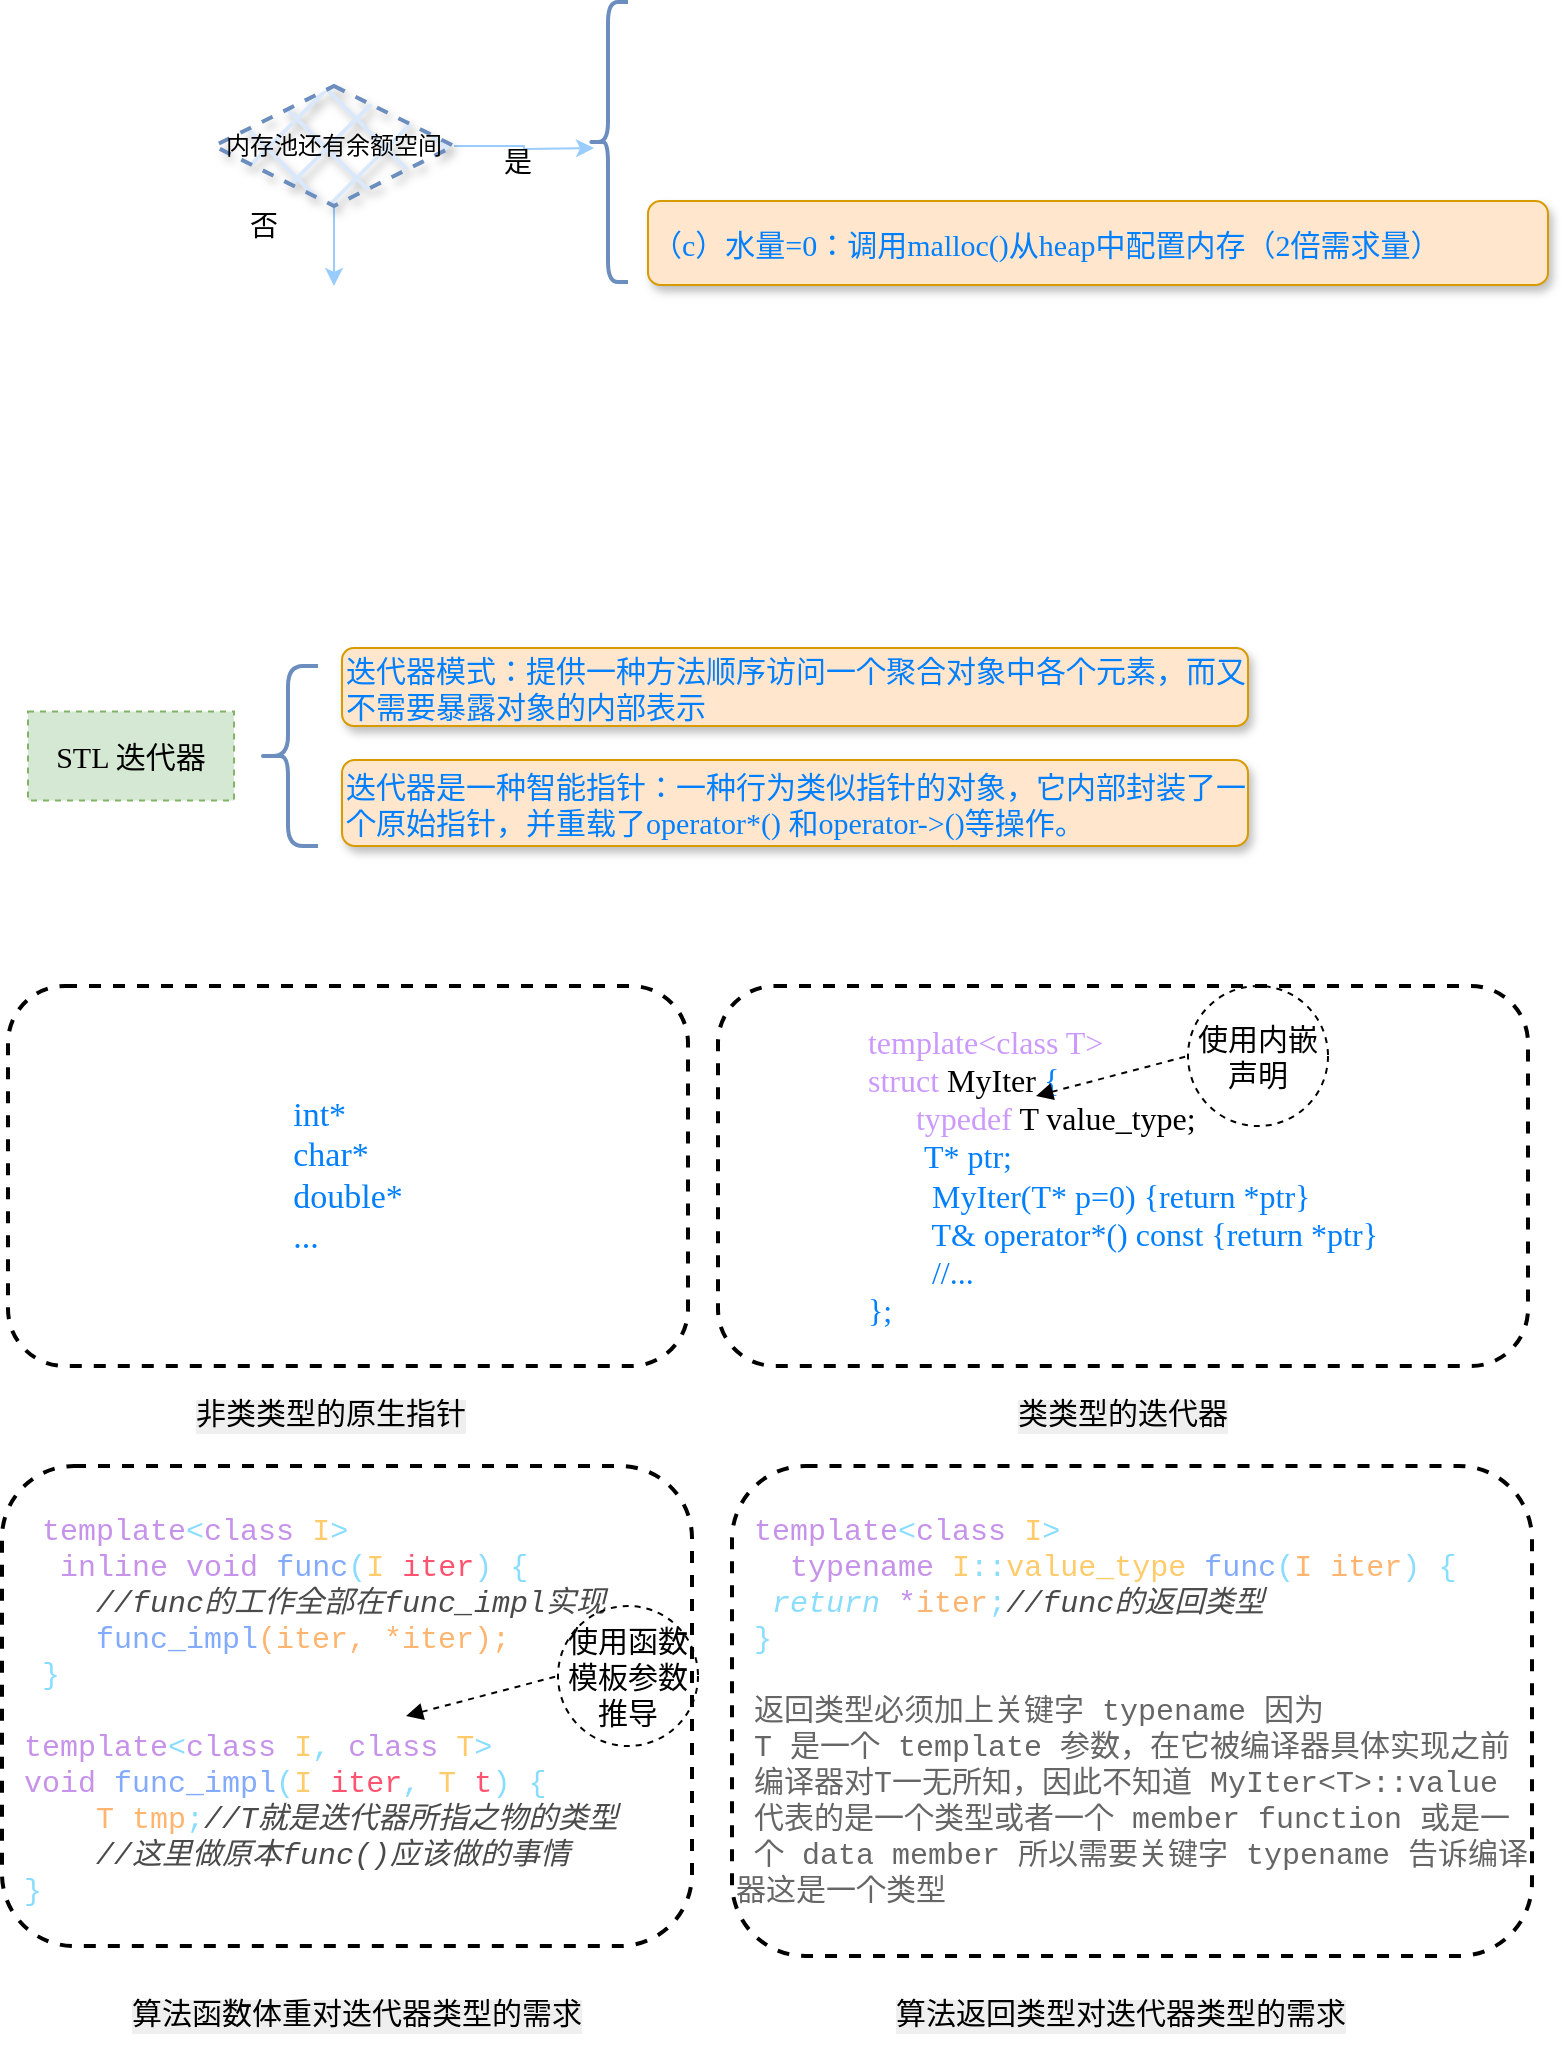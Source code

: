 <mxfile version="14.0.5" type="github">
  <diagram id="Ph6nvh0KX0OQH2NLPqCL" name="Page-1">
    <mxGraphModel dx="1426" dy="769" grid="1" gridSize="10" guides="1" tooltips="1" connect="1" arrows="1" fold="1" page="1" pageScale="1" pageWidth="827" pageHeight="1169" math="0" shadow="0">
      <root>
        <mxCell id="0" />
        <mxCell id="1" parent="0" />
        <mxCell id="s04vDubmSI25b-BMHzst-4" style="edgeStyle=orthogonalEdgeStyle;rounded=0;orthogonalLoop=1;jettySize=auto;html=1;exitX=0.5;exitY=1;exitDx=0;exitDy=0;strokeColor=#99CCFF;" parent="1" source="s04vDubmSI25b-BMHzst-6" edge="1">
          <mxGeometry relative="1" as="geometry">
            <mxPoint x="193" y="170" as="targetPoint" />
          </mxGeometry>
        </mxCell>
        <mxCell id="s04vDubmSI25b-BMHzst-5" style="edgeStyle=orthogonalEdgeStyle;rounded=0;orthogonalLoop=1;jettySize=auto;html=1;exitX=1;exitY=0.5;exitDx=0;exitDy=0;strokeColor=#99CCFF;" parent="1" source="s04vDubmSI25b-BMHzst-6" edge="1">
          <mxGeometry relative="1" as="geometry">
            <mxPoint x="323" y="101" as="targetPoint" />
          </mxGeometry>
        </mxCell>
        <mxCell id="s04vDubmSI25b-BMHzst-6" value="&lt;font face=&quot;Comic Sans MS&quot;&gt;内存池还有余额空间&lt;/font&gt;" style="rhombus;whiteSpace=wrap;html=1;strokeWidth=2;fillWeight=-1;hachureGap=8;fillStyle=cross-hatch;sketch=0;shadow=1;glass=0;fillColor=#dae8fc;dashed=1;strokeColor=#6c8ebf;" parent="1" vertex="1">
          <mxGeometry x="133" y="70" width="120" height="60" as="geometry" />
        </mxCell>
        <mxCell id="s04vDubmSI25b-BMHzst-8" value="&lt;font color=&quot;#007fff&quot; face=&quot;Comic Sans MS&quot;&gt;迭代器模式：提供一种方法顺序访问一个聚合对象中各个元素，而又不需要暴露对象的内部表示&lt;br&gt;&lt;/font&gt;" style="rounded=1;whiteSpace=wrap;html=1;labelBackgroundColor=none;fontSize=15;fillColor=#ffe6cc;strokeColor=#d79b00;align=left;shadow=1;sketch=0;glass=0;" parent="1" vertex="1">
          <mxGeometry x="197" y="351" width="453" height="39" as="geometry" />
        </mxCell>
        <mxCell id="s04vDubmSI25b-BMHzst-9" value="&lt;font face=&quot;Comic Sans MS&quot;&gt;&lt;span style=&quot;font-size: 14px&quot;&gt;否&lt;/span&gt;&lt;/font&gt;" style="rounded=1;whiteSpace=wrap;html=1;shadow=1;glass=0;sketch=0;strokeColor=none;fillColor=none;" parent="1" vertex="1">
          <mxGeometry x="133" y="133" width="50" height="15" as="geometry" />
        </mxCell>
        <mxCell id="s04vDubmSI25b-BMHzst-10" value="&lt;font face=&quot;Comic Sans MS&quot;&gt;&lt;span style=&quot;font-size: 14px&quot;&gt;是&lt;/span&gt;&lt;/font&gt;" style="rounded=1;whiteSpace=wrap;html=1;shadow=1;glass=0;sketch=0;strokeColor=none;fillColor=none;" parent="1" vertex="1">
          <mxGeometry x="260" y="101" width="50" height="15" as="geometry" />
        </mxCell>
        <mxCell id="s04vDubmSI25b-BMHzst-11" value="" style="shape=curlyBracket;whiteSpace=wrap;html=1;rounded=1;fillColor=#dae8fc;strokeColor=#6c8ebf;strokeWidth=2;" parent="1" vertex="1">
          <mxGeometry x="320" y="28" width="20" height="140" as="geometry" />
        </mxCell>
        <mxCell id="s04vDubmSI25b-BMHzst-12" value="&lt;font color=&quot;#007fff&quot; face=&quot;Comic Sans MS&quot;&gt;迭代器是一种智能指针：一种行为类似指针的对象，它内部封装了一个原始指针，并重载了operator*() 和operator-&amp;gt;()等操作。&lt;br&gt;&lt;/font&gt;" style="rounded=1;whiteSpace=wrap;html=1;labelBackgroundColor=none;fontSize=15;fillColor=#ffe6cc;strokeColor=#d79b00;align=left;shadow=1;sketch=0;glass=0;" parent="1" vertex="1">
          <mxGeometry x="197" y="407" width="453" height="43" as="geometry" />
        </mxCell>
        <mxCell id="s04vDubmSI25b-BMHzst-13" value="&lt;font color=&quot;#007fff&quot; face=&quot;Comic Sans MS&quot;&gt;（c）水量=0：调用malloc()从heap中配置内存（2倍需求量）&lt;br&gt;&lt;/font&gt;" style="rounded=1;whiteSpace=wrap;html=1;labelBackgroundColor=none;fontSize=15;fillColor=#ffe6cc;strokeColor=#d79b00;align=left;shadow=1;sketch=0;glass=0;" parent="1" vertex="1">
          <mxGeometry x="350" y="127.5" width="450" height="42" as="geometry" />
        </mxCell>
        <mxCell id="s04vDubmSI25b-BMHzst-14" value="&lt;span style=&quot;font-family: &amp;#34;courier new&amp;#34; ; font-size: 15px ; background-color: rgb(239 , 239 , 239)&quot;&gt;非类类型的原生指针&lt;/span&gt;" style="text;whiteSpace=wrap;html=1;" parent="1" vertex="1">
          <mxGeometry x="122" y="720" width="142" height="30" as="geometry" />
        </mxCell>
        <mxCell id="s04vDubmSI25b-BMHzst-16" value="&lt;div style=&quot;text-align: left ; font-size: 17px&quot;&gt;&lt;font color=&quot;#007fff&quot; face=&quot;comic sans ms&quot; style=&quot;font-size: 17px&quot;&gt;int*&lt;/font&gt;&lt;/div&gt;&lt;div style=&quot;text-align: left ; font-size: 17px&quot;&gt;&lt;font color=&quot;#007fff&quot; face=&quot;comic sans ms&quot; style=&quot;font-size: 17px&quot;&gt;char*&lt;/font&gt;&lt;/div&gt;&lt;div style=&quot;text-align: left ; font-size: 17px&quot;&gt;&lt;font color=&quot;#007fff&quot; face=&quot;comic sans ms&quot; style=&quot;font-size: 17px&quot;&gt;double*&lt;/font&gt;&lt;/div&gt;&lt;div style=&quot;text-align: left ; font-size: 17px&quot;&gt;&lt;font color=&quot;#007fff&quot; face=&quot;comic sans ms&quot; style=&quot;font-size: 17px&quot;&gt;...&lt;/font&gt;&lt;/div&gt;" style="rounded=1;whiteSpace=wrap;html=1;dashed=1;labelBackgroundColor=none;fontSize=15;fillColor=none;strokeWidth=2;" parent="1" vertex="1">
          <mxGeometry x="30" y="520" width="340" height="190" as="geometry" />
        </mxCell>
        <mxCell id="s04vDubmSI25b-BMHzst-107" value="" style="shape=curlyBracket;whiteSpace=wrap;html=1;rounded=1;fillColor=#dae8fc;strokeColor=#6c8ebf;strokeWidth=2;" parent="1" vertex="1">
          <mxGeometry x="155" y="360" width="30" height="90" as="geometry" />
        </mxCell>
        <mxCell id="s04vDubmSI25b-BMHzst-109" value="&lt;font face=&quot;Comic Sans MS&quot; style=&quot;font-size: 15px;&quot;&gt;STL 迭代器&lt;/font&gt;" style="rounded=0;whiteSpace=wrap;html=1;fillColor=#d5e8d4;strokeColor=#82b366;dashed=1;fontSize=15;" parent="1" vertex="1">
          <mxGeometry x="40" y="382.75" width="103" height="44.5" as="geometry" />
        </mxCell>
        <mxCell id="s04vDubmSI25b-BMHzst-111" value="&lt;div style=&quot;text-align: left ; font-size: 16px&quot;&gt;&lt;font color=&quot;#cc99ff&quot; face=&quot;Verdana&quot; style=&quot;font-size: 16px&quot;&gt;template&amp;lt;class T&amp;gt;&lt;/font&gt;&lt;/div&gt;&lt;div style=&quot;text-align: left ; font-size: 16px&quot;&gt;&lt;font face=&quot;Verdana&quot; style=&quot;font-size: 16px&quot;&gt;&lt;font color=&quot;#cc99ff&quot; style=&quot;font-size: 16px&quot;&gt;struct&lt;/font&gt;&lt;font color=&quot;#007fff&quot; style=&quot;font-size: 16px&quot;&gt; &lt;/font&gt;MyIter&lt;font color=&quot;#007fff&quot; style=&quot;font-size: 16px&quot;&gt; {&lt;/font&gt;&lt;/font&gt;&lt;/div&gt;&lt;div style=&quot;text-align: left ; font-size: 16px&quot;&gt;&lt;font face=&quot;Verdana&quot; style=&quot;font-size: 16px&quot;&gt;&lt;font color=&quot;#007fff&quot; style=&quot;font-size: 16px&quot;&gt;&amp;nbsp; &amp;nbsp; &amp;nbsp; &lt;/font&gt;&lt;font color=&quot;#cc99ff&quot; style=&quot;font-size: 16px&quot;&gt;typedef&lt;/font&gt;&lt;font color=&quot;#007fff&quot; style=&quot;font-size: 16px&quot;&gt; &lt;/font&gt;T value_type;&lt;/font&gt;&lt;/div&gt;&lt;div style=&quot;text-align: left ; font-size: 16px&quot;&gt;&lt;font color=&quot;#007fff&quot; face=&quot;Verdana&quot; style=&quot;font-size: 16px&quot;&gt;&amp;nbsp; &amp;nbsp; &amp;nbsp; &amp;nbsp;T* ptr;&lt;/font&gt;&lt;/div&gt;&lt;div style=&quot;text-align: left ; font-size: 16px&quot;&gt;&lt;font color=&quot;#007fff&quot; face=&quot;Verdana&quot; style=&quot;font-size: 16px&quot;&gt;&amp;nbsp; &amp;nbsp; &amp;nbsp; &amp;nbsp; MyIter(T* p=0) {return *ptr}&lt;/font&gt;&lt;/div&gt;&lt;div style=&quot;text-align: left ; font-size: 16px&quot;&gt;&lt;font face=&quot;Verdana&quot; style=&quot;font-size: 16px&quot;&gt;&lt;font color=&quot;#007fff&quot; style=&quot;font-size: 16px&quot;&gt;&amp;nbsp; &amp;nbsp; &amp;nbsp; &amp;nbsp; T&amp;amp; operator*() const {return *ptr&lt;/font&gt;&lt;span style=&quot;color: rgb(0 , 127 , 255)&quot;&gt;}&lt;/span&gt;&lt;/font&gt;&lt;/div&gt;&lt;div style=&quot;text-align: left ; font-size: 16px&quot;&gt;&lt;span style=&quot;color: rgb(0 , 127 , 255)&quot;&gt;&lt;font face=&quot;Verdana&quot; style=&quot;font-size: 16px&quot;&gt;&amp;nbsp; &amp;nbsp; &amp;nbsp; &amp;nbsp; //...&lt;/font&gt;&lt;/span&gt;&lt;/div&gt;&lt;div style=&quot;text-align: left ; font-size: 16px&quot;&gt;&lt;font color=&quot;#007fff&quot; face=&quot;Verdana&quot; style=&quot;font-size: 16px&quot;&gt;};&lt;/font&gt;&lt;/div&gt;" style="rounded=1;whiteSpace=wrap;html=1;dashed=1;labelBackgroundColor=none;fontSize=15;fillColor=none;strokeWidth=2;" parent="1" vertex="1">
          <mxGeometry x="385" y="520" width="405" height="190" as="geometry" />
        </mxCell>
        <mxCell id="s04vDubmSI25b-BMHzst-112" value="使用内嵌声明" style="ellipse;whiteSpace=wrap;html=1;dashed=1;strokeColor=#000000;fillColor=none;gradientColor=none;fontSize=15;" parent="1" vertex="1">
          <mxGeometry x="620" y="520" width="70" height="70" as="geometry" />
        </mxCell>
        <mxCell id="s04vDubmSI25b-BMHzst-116" value="" style="endArrow=none;dashed=1;html=1;fontSize=15;startArrow=block;startFill=1;entryX=0;entryY=0.5;entryDx=0;entryDy=0;" parent="1" target="s04vDubmSI25b-BMHzst-112" edge="1">
          <mxGeometry width="50" height="50" relative="1" as="geometry">
            <mxPoint x="544" y="575" as="sourcePoint" />
            <mxPoint x="594" y="525" as="targetPoint" />
          </mxGeometry>
        </mxCell>
        <mxCell id="s04vDubmSI25b-BMHzst-117" value="&lt;font face=&quot;courier new&quot;&gt;&lt;span style=&quot;font-size: 15px ; background-color: rgb(239 , 239 , 239)&quot;&gt;类类型的迭代器&lt;/span&gt;&lt;/font&gt;" style="text;whiteSpace=wrap;html=1;" parent="1" vertex="1">
          <mxGeometry x="533" y="720" width="117" height="30" as="geometry" />
        </mxCell>
        <mxCell id="s04vDubmSI25b-BMHzst-119" value="&lt;div style=&quot;color: rgb(238 , 255 , 255) ; font-family: &amp;#34;menlo&amp;#34; , &amp;#34;monaco&amp;#34; , &amp;#34;courier new&amp;#34; , monospace ; font-size: 15px ; font-style: normal ; font-weight: 400 ; letter-spacing: normal ; text-align: left ; text-indent: 0px ; text-transform: none ; word-spacing: 0px&quot;&gt;&lt;span style=&quot;color: rgb(199 , 146 , 234)&quot;&gt;&amp;nbsp;&amp;nbsp;&lt;/span&gt;&lt;/div&gt;&lt;div style=&quot;color: rgb(238 , 255 , 255) ; font-family: &amp;#34;menlo&amp;#34; , &amp;#34;monaco&amp;#34; , &amp;#34;courier new&amp;#34; , monospace ; font-size: 15px ; font-style: normal ; font-weight: 400 ; letter-spacing: normal ; text-align: left ; text-indent: 0px ; text-transform: none ; word-spacing: 0px&quot;&gt;&lt;span style=&quot;color: rgb(199 , 146 , 234)&quot;&gt;&amp;nbsp; template&lt;/span&gt;&lt;span style=&quot;color: rgb(137 , 221 , 255)&quot;&gt;&amp;lt;&lt;/span&gt;&lt;span style=&quot;color: rgb(199 , 146 , 234)&quot;&gt;class&lt;/span&gt;&lt;span&gt;&amp;nbsp;&lt;/span&gt;&lt;span style=&quot;color: rgb(255 , 203 , 107)&quot;&gt;I&lt;/span&gt;&lt;span style=&quot;color: rgb(137 , 221 , 255)&quot;&gt;&amp;gt;&lt;/span&gt;&lt;/div&gt;&lt;div style=&quot;color: rgb(238 , 255 , 255) ; font-family: &amp;#34;menlo&amp;#34; , &amp;#34;monaco&amp;#34; , &amp;#34;courier new&amp;#34; , monospace ; font-size: 15px ; font-style: normal ; font-weight: 400 ; letter-spacing: normal ; text-align: left ; text-indent: 0px ; text-transform: none ; word-spacing: 0px&quot;&gt;&lt;span style=&quot;color: rgb(199 , 146 , 234)&quot;&gt;&amp;nbsp; &amp;nbsp;inline&lt;/span&gt;&lt;span&gt;&amp;nbsp;&lt;/span&gt;&lt;span style=&quot;color: rgb(199 , 146 , 234)&quot;&gt;void&lt;/span&gt;&lt;span&gt;&amp;nbsp;&lt;/span&gt;&lt;span style=&quot;color: rgb(130 , 170 , 255)&quot;&gt;func&lt;/span&gt;&lt;span style=&quot;color: rgb(137 , 221 , 255)&quot;&gt;(&lt;/span&gt;&lt;span style=&quot;color: rgb(255 , 203 , 107)&quot;&gt;I&lt;/span&gt;&lt;span&gt;&amp;nbsp;&lt;/span&gt;&lt;span style=&quot;color: rgb(255 , 83 , 112)&quot;&gt;iter&lt;/span&gt;&lt;span style=&quot;color: rgb(137 , 221 , 255)&quot;&gt;)&lt;/span&gt;&lt;span&gt;&amp;nbsp;&lt;/span&gt;&lt;span style=&quot;color: rgb(137 , 221 , 255)&quot;&gt;{&lt;/span&gt;&lt;/div&gt;&lt;div style=&quot;color: rgb(238 , 255 , 255) ; font-family: &amp;#34;menlo&amp;#34; , &amp;#34;monaco&amp;#34; , &amp;#34;courier new&amp;#34; , monospace ; font-size: 15px ; font-style: normal ; font-weight: 400 ; letter-spacing: normal ; text-align: left ; text-indent: 0px ; text-transform: none ; word-spacing: 0px&quot;&gt;&lt;span style=&quot;color: rgb(74 , 74 , 74) ; font-style: italic&quot;&gt;&amp;nbsp; &amp;nbsp; &amp;nbsp;//func的工作全部在func_impl实现&lt;/span&gt;&lt;/div&gt;&lt;div style=&quot;font-family: &amp;#34;menlo&amp;#34; , &amp;#34;monaco&amp;#34; , &amp;#34;courier new&amp;#34; , monospace ; font-size: 15px ; font-style: normal ; font-weight: 400 ; letter-spacing: normal ; text-align: left ; text-indent: 0px ; text-transform: none ; word-spacing: 0px&quot;&gt;&lt;span style=&quot;color: rgb(130 , 170 , 255)&quot;&gt;&amp;nbsp; &amp;nbsp; &amp;nbsp;func_impl&lt;/span&gt;&lt;font color=&quot;#ffb570&quot;&gt;(iter,&amp;nbsp;*iter);&lt;/font&gt;&lt;/div&gt;&lt;div style=&quot;color: rgb(238 , 255 , 255) ; font-family: &amp;#34;menlo&amp;#34; , &amp;#34;monaco&amp;#34; , &amp;#34;courier new&amp;#34; , monospace ; font-size: 15px ; font-style: normal ; font-weight: 400 ; letter-spacing: normal ; text-align: left ; text-indent: 0px ; text-transform: none ; word-spacing: 0px&quot;&gt;&lt;span style=&quot;color: rgb(137 , 221 , 255)&quot;&gt;&amp;nbsp; }&lt;/span&gt;&lt;/div&gt;&lt;div style=&quot;color: rgb(238 , 255 , 255) ; font-family: &amp;#34;menlo&amp;#34; , &amp;#34;monaco&amp;#34; , &amp;#34;courier new&amp;#34; , monospace ; font-size: 15px ; font-style: normal ; font-weight: 400 ; letter-spacing: normal ; text-align: left ; text-indent: 0px ; text-transform: none ; word-spacing: 0px&quot;&gt;&lt;span style=&quot;color: rgb(199 , 146 , 234)&quot;&gt;&amp;nbsp;&lt;/span&gt;&lt;/div&gt;&lt;div style=&quot;color: rgb(238 , 255 , 255) ; font-family: &amp;#34;menlo&amp;#34; , &amp;#34;monaco&amp;#34; , &amp;#34;courier new&amp;#34; , monospace ; font-size: 15px ; font-style: normal ; font-weight: 400 ; letter-spacing: normal ; text-align: left ; text-indent: 0px ; text-transform: none ; word-spacing: 0px&quot;&gt;&lt;span style=&quot;color: rgb(199 , 146 , 234)&quot;&gt;&amp;nbsp;template&lt;/span&gt;&lt;span style=&quot;color: rgb(137 , 221 , 255)&quot;&gt;&amp;lt;&lt;/span&gt;&lt;span style=&quot;color: rgb(199 , 146 , 234)&quot;&gt;class&lt;/span&gt;&lt;span&gt;&amp;nbsp;&lt;/span&gt;&lt;span style=&quot;color: rgb(255 , 203 , 107)&quot;&gt;I&lt;/span&gt;&lt;span style=&quot;color: rgb(137 , 221 , 255)&quot;&gt;,&lt;/span&gt;&lt;span&gt;&amp;nbsp;&lt;/span&gt;&lt;span style=&quot;color: rgb(199 , 146 , 234)&quot;&gt;class&lt;/span&gt;&lt;span&gt;&amp;nbsp;&lt;/span&gt;&lt;span style=&quot;color: rgb(255 , 203 , 107)&quot;&gt;T&lt;/span&gt;&lt;span style=&quot;color: rgb(137 , 221 , 255)&quot;&gt;&amp;gt;&lt;/span&gt;&lt;/div&gt;&lt;div style=&quot;color: rgb(238 , 255 , 255) ; font-family: &amp;#34;menlo&amp;#34; , &amp;#34;monaco&amp;#34; , &amp;#34;courier new&amp;#34; , monospace ; font-size: 15px ; font-style: normal ; font-weight: 400 ; letter-spacing: normal ; text-align: left ; text-indent: 0px ; text-transform: none ; word-spacing: 0px&quot;&gt;&lt;span style=&quot;color: rgb(199 , 146 , 234)&quot;&gt;&amp;nbsp;void&lt;/span&gt;&lt;span&gt;&amp;nbsp;&lt;/span&gt;&lt;span style=&quot;color: rgb(130 , 170 , 255)&quot;&gt;func_impl&lt;/span&gt;&lt;span style=&quot;color: rgb(137 , 221 , 255)&quot;&gt;(&lt;/span&gt;&lt;span style=&quot;color: rgb(255 , 203 , 107)&quot;&gt;I&lt;/span&gt;&lt;span&gt;&amp;nbsp;&lt;/span&gt;&lt;span style=&quot;color: rgb(255 , 83 , 112)&quot;&gt;iter&lt;/span&gt;&lt;span style=&quot;color: rgb(137 , 221 , 255)&quot;&gt;,&lt;/span&gt;&lt;span&gt;&amp;nbsp;&lt;/span&gt;&lt;span style=&quot;color: rgb(255 , 203 , 107)&quot;&gt;T&lt;/span&gt;&lt;span&gt;&amp;nbsp;&lt;/span&gt;&lt;span style=&quot;color: rgb(255 , 83 , 112)&quot;&gt;t&lt;/span&gt;&lt;span style=&quot;color: rgb(137 , 221 , 255)&quot;&gt;)&lt;/span&gt;&lt;span&gt;&amp;nbsp;&lt;/span&gt;&lt;span style=&quot;color: rgb(137 , 221 , 255)&quot;&gt;{&lt;/span&gt;&lt;/div&gt;&lt;div style=&quot;font-family: &amp;#34;menlo&amp;#34; , &amp;#34;monaco&amp;#34; , &amp;#34;courier new&amp;#34; , monospace ; font-size: 15px ; font-style: normal ; font-weight: 400 ; letter-spacing: normal ; text-align: left ; text-indent: 0px ; text-transform: none ; word-spacing: 0px&quot;&gt;&lt;font color=&quot;#ffb570&quot;&gt;&amp;nbsp; &amp;nbsp; &amp;nbsp;T tmp&lt;/font&gt;&lt;span style=&quot;color: rgb(137 , 221 , 255)&quot;&gt;;&lt;/span&gt;&lt;span style=&quot;color: rgb(74 , 74 , 74) ; font-style: italic&quot;&gt;//T就是迭代器所指之物的类型&lt;/span&gt;&lt;/div&gt;&lt;div style=&quot;color: rgb(238 , 255 , 255) ; font-family: &amp;#34;menlo&amp;#34; , &amp;#34;monaco&amp;#34; , &amp;#34;courier new&amp;#34; , monospace ; font-size: 15px ; font-style: normal ; font-weight: 400 ; letter-spacing: normal ; text-align: left ; text-indent: 0px ; text-transform: none ; word-spacing: 0px&quot;&gt;&lt;span style=&quot;color: rgb(74 , 74 , 74) ; font-style: italic&quot;&gt;&amp;nbsp; &amp;nbsp; &amp;nbsp;//这里做原本func()应该做的事情&lt;/span&gt;&lt;/div&gt;&lt;div style=&quot;color: rgb(238 , 255 , 255) ; font-family: &amp;#34;menlo&amp;#34; , &amp;#34;monaco&amp;#34; , &amp;#34;courier new&amp;#34; , monospace ; font-size: 15px ; font-style: normal ; font-weight: 400 ; letter-spacing: normal ; text-align: left ; text-indent: 0px ; text-transform: none ; word-spacing: 0px&quot;&gt;&lt;span style=&quot;color: rgb(137 , 221 , 255)&quot;&gt;&amp;nbsp;}&lt;/span&gt;&lt;/div&gt;" style="text;whiteSpace=wrap;html=1;fontSize=15;strokeColor=#000000;dashed=1;strokeWidth=2;rounded=1;" parent="1" vertex="1">
          <mxGeometry x="27" y="760" width="345" height="240" as="geometry" />
        </mxCell>
        <mxCell id="s04vDubmSI25b-BMHzst-120" value="使用函数模板参数推导" style="ellipse;whiteSpace=wrap;html=1;dashed=1;strokeColor=#000000;fillColor=none;gradientColor=none;fontSize=15;" parent="1" vertex="1">
          <mxGeometry x="305" y="830" width="70" height="70" as="geometry" />
        </mxCell>
        <mxCell id="s04vDubmSI25b-BMHzst-121" value="" style="endArrow=none;dashed=1;html=1;fontSize=15;startArrow=block;startFill=1;entryX=0;entryY=0.5;entryDx=0;entryDy=0;" parent="1" target="s04vDubmSI25b-BMHzst-120" edge="1">
          <mxGeometry width="50" height="50" relative="1" as="geometry">
            <mxPoint x="229" y="885" as="sourcePoint" />
            <mxPoint x="279" y="835" as="targetPoint" />
          </mxGeometry>
        </mxCell>
        <mxCell id="s04vDubmSI25b-BMHzst-122" value="&lt;font face=&quot;courier new&quot;&gt;&lt;span style=&quot;font-size: 15px ; background-color: rgb(239 , 239 , 239)&quot;&gt;算法函数体重对迭代器类型的需求&lt;/span&gt;&lt;/font&gt;" style="text;whiteSpace=wrap;html=1;" parent="1" vertex="1">
          <mxGeometry x="89.5" y="1020" width="241" height="30" as="geometry" />
        </mxCell>
        <mxCell id="s04vDubmSI25b-BMHzst-125" value="&lt;div style=&quot;color: rgb(238 , 255 , 255) ; font-family: &amp;#34;menlo&amp;#34; , &amp;#34;monaco&amp;#34; , &amp;#34;courier new&amp;#34; , monospace ; font-size: 15px ; font-style: normal ; font-weight: 400 ; letter-spacing: normal ; text-align: left ; text-indent: 0px ; text-transform: none ; word-spacing: 0px&quot;&gt;&lt;span style=&quot;color: rgb(199 , 146 , 234)&quot;&gt;&amp;nbsp;&lt;/span&gt;&lt;/div&gt;&lt;div style=&quot;color: rgb(238 , 255 , 255) ; font-family: &amp;#34;menlo&amp;#34; , &amp;#34;monaco&amp;#34; , &amp;#34;courier new&amp;#34; , monospace ; font-size: 15px ; font-style: normal ; font-weight: 400 ; letter-spacing: normal ; text-align: left ; text-indent: 0px ; text-transform: none ; word-spacing: 0px&quot;&gt;&lt;span style=&quot;color: rgb(199 , 146 , 234)&quot;&gt;&amp;nbsp;template&lt;/span&gt;&lt;span style=&quot;color: rgb(137 , 221 , 255)&quot;&gt;&amp;lt;&lt;/span&gt;&lt;span style=&quot;color: rgb(199 , 146 , 234)&quot;&gt;class&lt;/span&gt;&lt;span style=&quot;color: rgb(238 , 255 , 255)&quot;&gt;&lt;span&gt;&amp;nbsp;&lt;/span&gt;&lt;/span&gt;&lt;span style=&quot;color: rgb(255 , 203 , 107)&quot;&gt;I&lt;/span&gt;&lt;span style=&quot;color: rgb(137 , 221 , 255)&quot;&gt;&amp;gt;&lt;/span&gt;&lt;/div&gt;&lt;div style=&quot;font-family: &amp;#34;menlo&amp;#34; , &amp;#34;monaco&amp;#34; , &amp;#34;courier new&amp;#34; , monospace ; font-size: 15px ; font-style: normal ; font-weight: 400 ; letter-spacing: normal ; text-align: left ; text-indent: 0px ; text-transform: none ; word-spacing: 0px&quot;&gt;&lt;span style=&quot;color: rgb(199 , 146 , 234)&quot;&gt;&amp;nbsp; &amp;nbsp;typename&lt;/span&gt;&lt;span style=&quot;color: rgb(238 , 255 , 255)&quot;&gt;&lt;span&gt;&amp;nbsp;&lt;/span&gt;&lt;/span&gt;&lt;span style=&quot;color: rgb(255 , 203 , 107)&quot;&gt;I&lt;/span&gt;&lt;span style=&quot;color: rgb(137 , 221 , 255)&quot;&gt;::&lt;/span&gt;&lt;span style=&quot;color: rgb(255 , 203 , 107)&quot;&gt;value_type&lt;/span&gt;&lt;span style=&quot;color: rgb(238 , 255 , 255)&quot;&gt;&lt;span&gt;&amp;nbsp;&lt;/span&gt;&lt;/span&gt;&lt;span style=&quot;color: rgb(130 , 170 , 255)&quot;&gt;func&lt;/span&gt;&lt;span style=&quot;color: rgb(137 , 221 , 255)&quot;&gt;(&lt;/span&gt;&lt;font color=&quot;#ffb570&quot;&gt;I iter&lt;/font&gt;&lt;span style=&quot;color: rgb(137 , 221 , 255)&quot;&gt;)&lt;/span&gt;&lt;span style=&quot;color: rgb(238 , 255 , 255)&quot;&gt;&lt;span&gt;&amp;nbsp;&lt;/span&gt;&lt;/span&gt;&lt;span style=&quot;color: rgb(137 , 221 , 255)&quot;&gt;{&lt;/span&gt;&lt;/div&gt;&lt;div style=&quot;font-family: &amp;#34;menlo&amp;#34; , &amp;#34;monaco&amp;#34; , &amp;#34;courier new&amp;#34; , monospace ; font-size: 15px ; font-style: normal ; font-weight: 400 ; letter-spacing: normal ; text-align: left ; text-indent: 0px ; text-transform: none ; word-spacing: 0px&quot;&gt;&lt;span style=&quot;color: rgb(238 , 255 , 255)&quot;&gt;&lt;/span&gt;&lt;span style=&quot;color: rgb(137 , 221 , 255) ; font-style: italic&quot;&gt;&amp;nbsp; return&lt;/span&gt;&lt;span style=&quot;color: rgb(238 , 255 , 255)&quot;&gt;&lt;span&gt;&amp;nbsp;&lt;/span&gt;&lt;/span&gt;&lt;span style=&quot;color: rgb(199 , 146 , 234)&quot;&gt;*&lt;/span&gt;&lt;font color=&quot;#ffb570&quot;&gt;iter&lt;/font&gt;&lt;span style=&quot;color: rgb(137 , 221 , 255)&quot;&gt;;&lt;/span&gt;&lt;span style=&quot;color: rgb(74 , 74 , 74) ; font-style: italic&quot;&gt;//func的返回类型&lt;/span&gt;&lt;/div&gt;&lt;div style=&quot;color: rgb(238 , 255 , 255) ; font-family: &amp;#34;menlo&amp;#34; , &amp;#34;monaco&amp;#34; , &amp;#34;courier new&amp;#34; , monospace ; font-size: 15px ; font-style: normal ; font-weight: 400 ; letter-spacing: normal ; text-align: left ; text-indent: 0px ; text-transform: none ; word-spacing: 0px&quot;&gt;&lt;span style=&quot;color: rgb(137 , 221 , 255)&quot;&gt;&amp;nbsp;}&lt;/span&gt;&lt;/div&gt;&lt;div style=&quot;color: rgb(238 , 255 , 255) ; font-family: &amp;#34;menlo&amp;#34; , &amp;#34;monaco&amp;#34; , &amp;#34;courier new&amp;#34; , monospace ; font-size: 15px ; font-style: normal ; font-weight: 400 ; letter-spacing: normal ; text-align: left ; text-indent: 0px ; text-transform: none ; word-spacing: 0px&quot;&gt;&lt;span style=&quot;color: rgb(137 , 221 , 255)&quot;&gt;&lt;br&gt;&lt;/span&gt;&lt;/div&gt;&lt;div style=&quot;color: rgb(238 , 255 , 255) ; font-family: &amp;#34;menlo&amp;#34; , &amp;#34;monaco&amp;#34; , &amp;#34;courier new&amp;#34; , monospace ; font-size: 15px ; font-style: normal ; font-weight: 400 ; letter-spacing: normal ; text-align: left ; text-indent: 0px ; text-transform: none ; word-spacing: 0px&quot;&gt;&lt;div style=&quot;color: rgb(0 , 0 , 0)&quot;&gt;&lt;font color=&quot;#666666&quot;&gt;&amp;nbsp;返回类型必须加上关键字 typename 因为&lt;/font&gt;&lt;/div&gt;&lt;div style=&quot;color: rgb(0 , 0 , 0)&quot;&gt;&lt;font color=&quot;#666666&quot;&gt;&amp;nbsp;T 是一个 template 参数，在它被编译器具体实现之前&lt;/font&gt;&lt;/div&gt;&lt;div style=&quot;color: rgb(0 , 0 , 0)&quot;&gt;&lt;font color=&quot;#666666&quot;&gt;&amp;nbsp;编译器对T一无所知，因此不知道&amp;nbsp;MyIter&amp;lt;T&amp;gt;::value&amp;nbsp; &amp;nbsp;代表的是一个类型&lt;/font&gt;&lt;span style=&quot;color: rgb(102 , 102 , 102)&quot;&gt;或者一个 member function 或是一&amp;nbsp; &amp;nbsp;个 data member&amp;nbsp;&lt;/span&gt;&lt;span style=&quot;color: rgb(102 , 102 , 102)&quot;&gt;所以需要关键字 typename 告诉编译 器这是一个类型&lt;/span&gt;&lt;/div&gt;&lt;/div&gt;" style="text;whiteSpace=wrap;html=1;fontSize=15;dashed=1;strokeWidth=2;rounded=1;strokeColor=#000000;" parent="1" vertex="1">
          <mxGeometry x="392" y="760" width="400" height="245" as="geometry" />
        </mxCell>
        <mxCell id="s04vDubmSI25b-BMHzst-128" value="&lt;font face=&quot;courier new&quot;&gt;&lt;span style=&quot;font-size: 15px ; background-color: rgb(239 , 239 , 239)&quot;&gt;算法返回类型对迭代器类型的需求&lt;/span&gt;&lt;/font&gt;" style="text;whiteSpace=wrap;html=1;" parent="1" vertex="1">
          <mxGeometry x="471.5" y="1020" width="241" height="30" as="geometry" />
        </mxCell>
      </root>
    </mxGraphModel>
  </diagram>
</mxfile>
